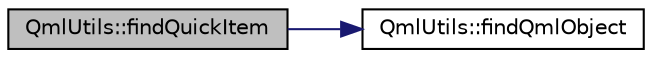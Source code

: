 digraph "QmlUtils::findQuickItem"
{
 // LATEX_PDF_SIZE
  edge [fontname="Helvetica",fontsize="10",labelfontname="Helvetica",labelfontsize="10"];
  node [fontname="Helvetica",fontsize="10",shape=record];
  rankdir="LR";
  Node1 [label="QmlUtils::findQuickItem",height=0.2,width=0.4,color="black", fillcolor="grey75", style="filled", fontcolor="black",tooltip=" "];
  Node1 -> Node2 [color="midnightblue",fontsize="10",style="solid",fontname="Helvetica"];
  Node2 [label="QmlUtils::findQmlObject",height=0.2,width=0.4,color="black", fillcolor="white", style="filled",URL="$namespace_qml_utils.html#ae96a52474204e1a30a073c852a2af372",tooltip=" "];
}

